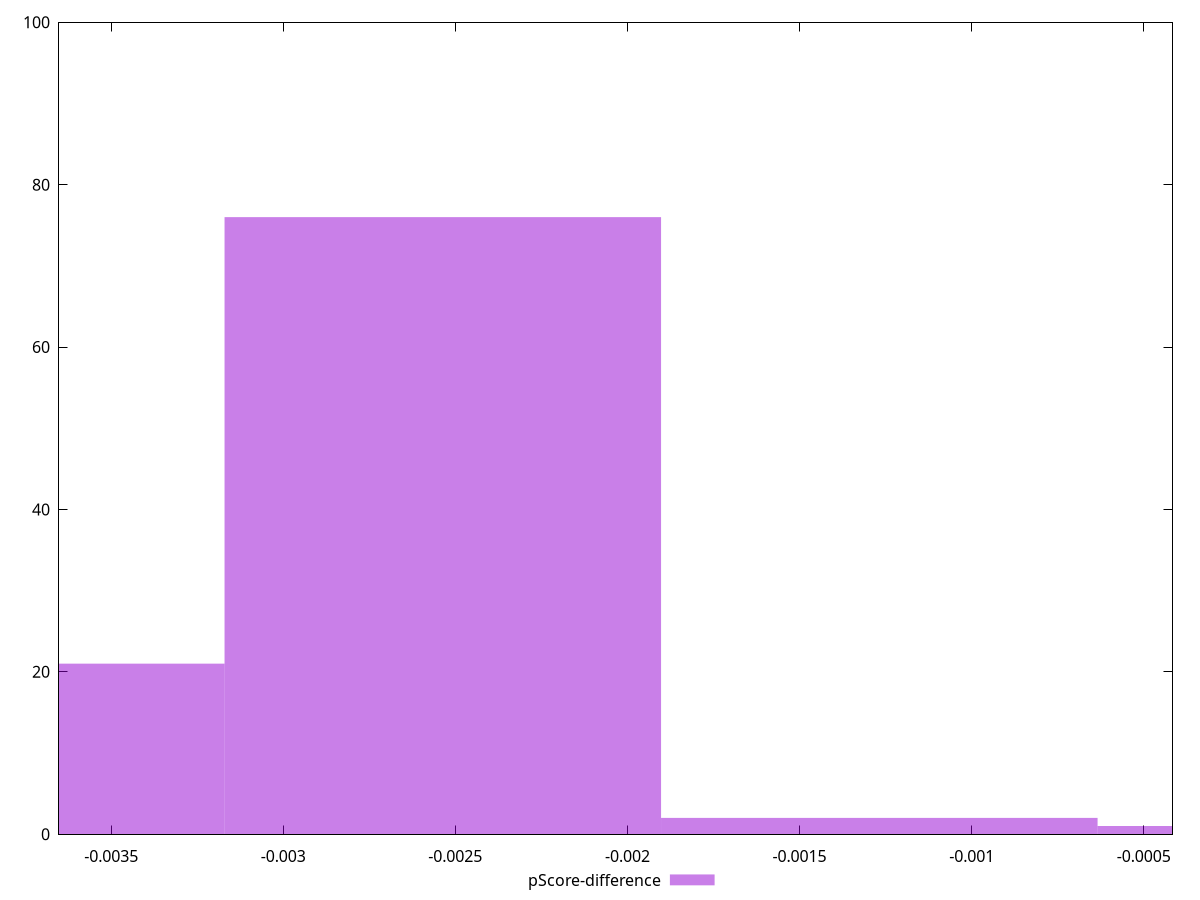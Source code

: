 reset

$pScoreDifference <<EOF
0 1
-0.002536426359129887 76
-0.0038046395386948303 21
-0.0012682131795649434 2
EOF

set key outside below
set boxwidth 0.0012682131795649434
set xrange [-0.0036514803112763783:-0.0004164199541745184]
set yrange [0:100]
set trange [0:100]
set style fill transparent solid 0.5 noborder
set terminal svg size 640, 490 enhanced background rgb 'white'
set output "reports/report_00032_2021-02-25T10-28-15.087Z/first-contentful-paint/samples/agenda/pScore-difference/histogram.svg"

plot $pScoreDifference title "pScore-difference" with boxes

reset
